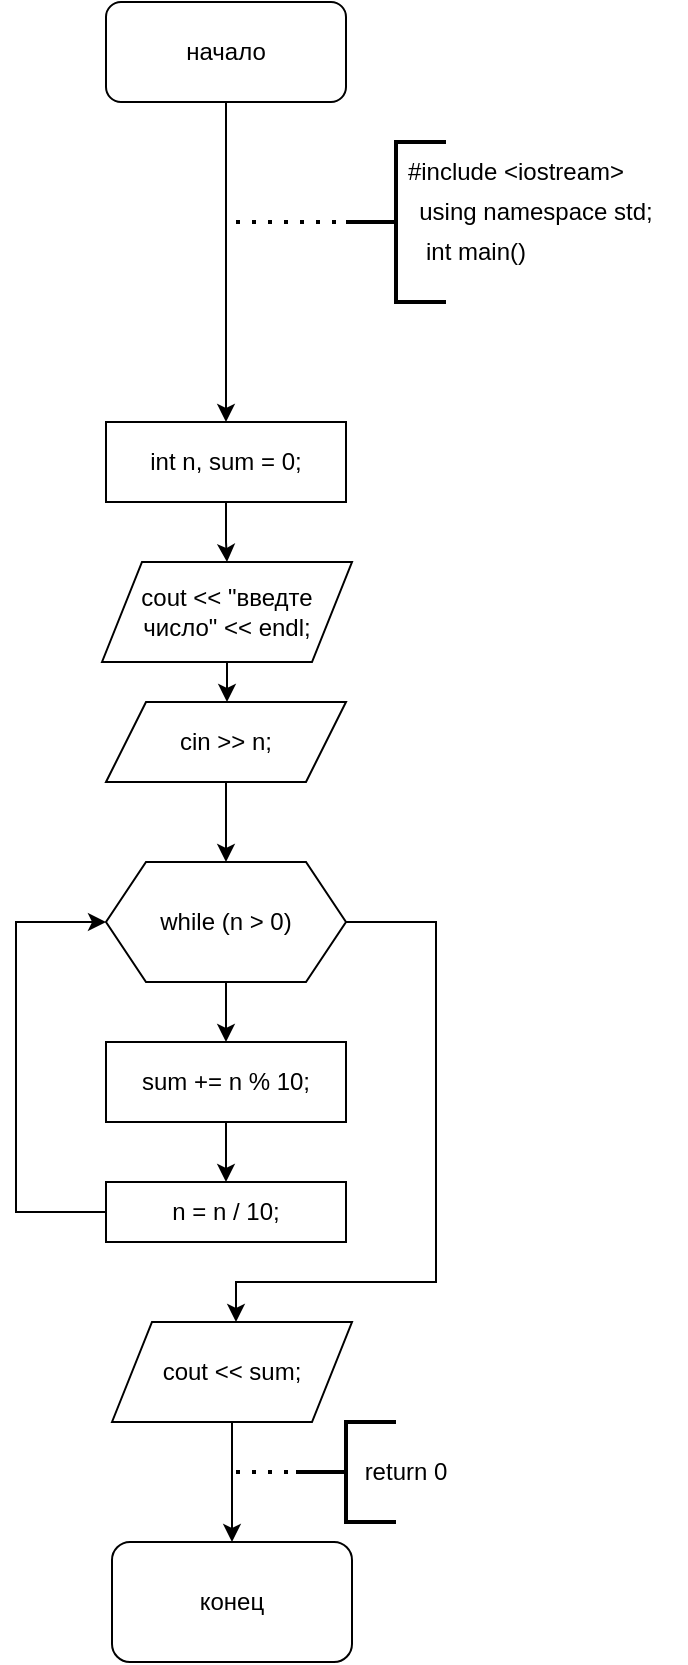 <mxfile version="15.8.6" type="device"><diagram id="YG0cOLv1Fx-h14AS78O3" name="Page-1"><mxGraphModel dx="1483" dy="821" grid="1" gridSize="10" guides="1" tooltips="1" connect="1" arrows="1" fold="1" page="1" pageScale="1" pageWidth="850" pageHeight="1100" math="0" shadow="0"><root><mxCell id="0"/><mxCell id="1" parent="0"/><mxCell id="5bgW_zKfEtjOwCL2FStt-12" style="edgeStyle=orthogonalEdgeStyle;rounded=0;orthogonalLoop=1;jettySize=auto;html=1;" edge="1" parent="1" source="5bgW_zKfEtjOwCL2FStt-1" target="5bgW_zKfEtjOwCL2FStt-6"><mxGeometry relative="1" as="geometry"/></mxCell><mxCell id="5bgW_zKfEtjOwCL2FStt-1" value="начало" style="rounded=1;whiteSpace=wrap;html=1;" vertex="1" parent="1"><mxGeometry x="365" y="30" width="120" height="50" as="geometry"/></mxCell><mxCell id="5bgW_zKfEtjOwCL2FStt-2" value="" style="strokeWidth=2;html=1;shape=mxgraph.flowchart.annotation_2;align=left;labelPosition=right;pointerEvents=1;" vertex="1" parent="1"><mxGeometry x="485" y="100" width="50" height="80" as="geometry"/></mxCell><mxCell id="5bgW_zKfEtjOwCL2FStt-3" value="#include &amp;lt;iostream&amp;gt;" style="text;html=1;strokeColor=none;fillColor=none;align=center;verticalAlign=middle;whiteSpace=wrap;rounded=0;" vertex="1" parent="1"><mxGeometry x="505" y="100" width="130" height="30" as="geometry"/></mxCell><mxCell id="5bgW_zKfEtjOwCL2FStt-4" value="using namespace std;" style="text;html=1;strokeColor=none;fillColor=none;align=center;verticalAlign=middle;whiteSpace=wrap;rounded=0;" vertex="1" parent="1"><mxGeometry x="505" y="120" width="150" height="30" as="geometry"/></mxCell><mxCell id="5bgW_zKfEtjOwCL2FStt-5" value="int main()" style="text;html=1;strokeColor=none;fillColor=none;align=center;verticalAlign=middle;whiteSpace=wrap;rounded=0;" vertex="1" parent="1"><mxGeometry x="520" y="140" width="60" height="30" as="geometry"/></mxCell><mxCell id="5bgW_zKfEtjOwCL2FStt-13" style="edgeStyle=orthogonalEdgeStyle;rounded=0;orthogonalLoop=1;jettySize=auto;html=1;" edge="1" parent="1" source="5bgW_zKfEtjOwCL2FStt-6" target="5bgW_zKfEtjOwCL2FStt-7"><mxGeometry relative="1" as="geometry"/></mxCell><mxCell id="5bgW_zKfEtjOwCL2FStt-6" value="int n, sum = 0;" style="rounded=0;whiteSpace=wrap;html=1;" vertex="1" parent="1"><mxGeometry x="365" y="240" width="120" height="40" as="geometry"/></mxCell><mxCell id="5bgW_zKfEtjOwCL2FStt-14" style="edgeStyle=orthogonalEdgeStyle;rounded=0;orthogonalLoop=1;jettySize=auto;html=1;" edge="1" parent="1" source="5bgW_zKfEtjOwCL2FStt-7" target="5bgW_zKfEtjOwCL2FStt-8"><mxGeometry relative="1" as="geometry"/></mxCell><mxCell id="5bgW_zKfEtjOwCL2FStt-7" value="cout &lt;&lt; &quot;введте число&quot; &lt;&lt; endl;" style="shape=parallelogram;perimeter=parallelogramPerimeter;whiteSpace=wrap;html=1;fixedSize=1;" vertex="1" parent="1"><mxGeometry x="363" y="310" width="125" height="50" as="geometry"/></mxCell><mxCell id="5bgW_zKfEtjOwCL2FStt-15" style="edgeStyle=orthogonalEdgeStyle;rounded=0;orthogonalLoop=1;jettySize=auto;html=1;" edge="1" parent="1" source="5bgW_zKfEtjOwCL2FStt-8" target="5bgW_zKfEtjOwCL2FStt-9"><mxGeometry relative="1" as="geometry"/></mxCell><mxCell id="5bgW_zKfEtjOwCL2FStt-8" value="cin &gt;&gt; n;" style="shape=parallelogram;perimeter=parallelogramPerimeter;whiteSpace=wrap;html=1;fixedSize=1;" vertex="1" parent="1"><mxGeometry x="365" y="380" width="120" height="40" as="geometry"/></mxCell><mxCell id="5bgW_zKfEtjOwCL2FStt-16" style="edgeStyle=orthogonalEdgeStyle;rounded=0;orthogonalLoop=1;jettySize=auto;html=1;" edge="1" parent="1" source="5bgW_zKfEtjOwCL2FStt-9" target="5bgW_zKfEtjOwCL2FStt-10"><mxGeometry relative="1" as="geometry"/></mxCell><mxCell id="5bgW_zKfEtjOwCL2FStt-19" style="edgeStyle=orthogonalEdgeStyle;rounded=0;orthogonalLoop=1;jettySize=auto;html=1;" edge="1" parent="1" source="5bgW_zKfEtjOwCL2FStt-9"><mxGeometry relative="1" as="geometry"><mxPoint x="430" y="690" as="targetPoint"/><Array as="points"><mxPoint x="530" y="490"/><mxPoint x="530" y="670"/><mxPoint x="430" y="670"/></Array></mxGeometry></mxCell><mxCell id="5bgW_zKfEtjOwCL2FStt-9" value="while (n &gt; 0)" style="shape=hexagon;perimeter=hexagonPerimeter2;whiteSpace=wrap;html=1;fixedSize=1;" vertex="1" parent="1"><mxGeometry x="365" y="460" width="120" height="60" as="geometry"/></mxCell><mxCell id="5bgW_zKfEtjOwCL2FStt-17" style="edgeStyle=orthogonalEdgeStyle;rounded=0;orthogonalLoop=1;jettySize=auto;html=1;" edge="1" parent="1" source="5bgW_zKfEtjOwCL2FStt-10" target="5bgW_zKfEtjOwCL2FStt-11"><mxGeometry relative="1" as="geometry"/></mxCell><mxCell id="5bgW_zKfEtjOwCL2FStt-10" value="sum += n % 10;" style="rounded=0;whiteSpace=wrap;html=1;" vertex="1" parent="1"><mxGeometry x="365" y="550" width="120" height="40" as="geometry"/></mxCell><mxCell id="5bgW_zKfEtjOwCL2FStt-18" style="edgeStyle=orthogonalEdgeStyle;rounded=0;orthogonalLoop=1;jettySize=auto;html=1;entryX=0;entryY=0.5;entryDx=0;entryDy=0;" edge="1" parent="1" source="5bgW_zKfEtjOwCL2FStt-11" target="5bgW_zKfEtjOwCL2FStt-9"><mxGeometry relative="1" as="geometry"><Array as="points"><mxPoint x="320" y="635"/><mxPoint x="320" y="490"/></Array></mxGeometry></mxCell><mxCell id="5bgW_zKfEtjOwCL2FStt-11" value="n = n / 10;" style="rounded=0;whiteSpace=wrap;html=1;" vertex="1" parent="1"><mxGeometry x="365" y="620" width="120" height="30" as="geometry"/></mxCell><mxCell id="5bgW_zKfEtjOwCL2FStt-22" style="edgeStyle=orthogonalEdgeStyle;rounded=0;orthogonalLoop=1;jettySize=auto;html=1;" edge="1" parent="1" source="5bgW_zKfEtjOwCL2FStt-20" target="5bgW_zKfEtjOwCL2FStt-21"><mxGeometry relative="1" as="geometry"/></mxCell><mxCell id="5bgW_zKfEtjOwCL2FStt-20" value="cout &lt;&lt; sum;" style="shape=parallelogram;perimeter=parallelogramPerimeter;whiteSpace=wrap;html=1;fixedSize=1;" vertex="1" parent="1"><mxGeometry x="368" y="690" width="120" height="50" as="geometry"/></mxCell><mxCell id="5bgW_zKfEtjOwCL2FStt-21" value="конец" style="rounded=1;whiteSpace=wrap;html=1;" vertex="1" parent="1"><mxGeometry x="368" y="800" width="120" height="60" as="geometry"/></mxCell><mxCell id="5bgW_zKfEtjOwCL2FStt-23" value="" style="strokeWidth=2;html=1;shape=mxgraph.flowchart.annotation_2;align=left;labelPosition=right;pointerEvents=1;" vertex="1" parent="1"><mxGeometry x="460" y="740" width="50" height="50" as="geometry"/></mxCell><mxCell id="5bgW_zKfEtjOwCL2FStt-24" value="return 0" style="text;html=1;strokeColor=none;fillColor=none;align=center;verticalAlign=middle;whiteSpace=wrap;rounded=0;" vertex="1" parent="1"><mxGeometry x="485" y="750" width="60" height="30" as="geometry"/></mxCell><mxCell id="5bgW_zKfEtjOwCL2FStt-25" value="" style="endArrow=none;dashed=1;html=1;dashPattern=1 3;strokeWidth=2;rounded=0;entryX=0;entryY=0.5;entryDx=0;entryDy=0;entryPerimeter=0;" edge="1" parent="1" target="5bgW_zKfEtjOwCL2FStt-23"><mxGeometry width="50" height="50" relative="1" as="geometry"><mxPoint x="430" y="765" as="sourcePoint"/><mxPoint x="450" y="650" as="targetPoint"/></mxGeometry></mxCell><mxCell id="5bgW_zKfEtjOwCL2FStt-26" value="" style="endArrow=none;dashed=1;html=1;dashPattern=1 3;strokeWidth=2;rounded=0;entryX=0;entryY=0.5;entryDx=0;entryDy=0;entryPerimeter=0;" edge="1" parent="1" target="5bgW_zKfEtjOwCL2FStt-2"><mxGeometry width="50" height="50" relative="1" as="geometry"><mxPoint x="430" y="140" as="sourcePoint"/><mxPoint x="500" y="190" as="targetPoint"/></mxGeometry></mxCell></root></mxGraphModel></diagram></mxfile>